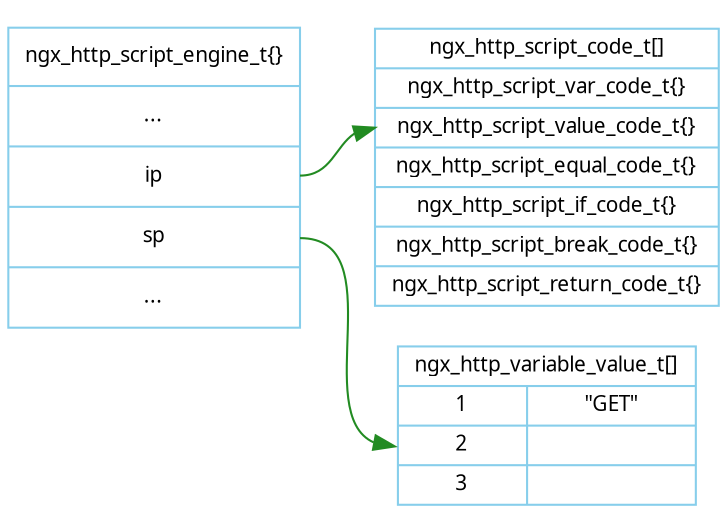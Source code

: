 digraph ngx_http_engine_evaluate1 {

   rankdir=LR;
   node [shape=record, color=skyblue, fontname="Verdana", fontsize=10];
   edge [color=forestgreen, fontname="Verdana", fontsize=10];
   
    

   
   ngx_http_script_engine_t [label="<head>ngx_http_script_engine_t\{\}|...|<ip>ip|<sp>sp|...", height=2]; 
   ngx_http_script_code_t [label="<head>ngx_http_script_code_t\[\]|<n1>ngx_http_script_var_code_t\{\}|<n2>ngx_http_script_value_code_t\{\}|<n3>ngx_http_script_equal_code_t\{\}|<n4>ngx_http_script_if_code_t\{\}|<n5>ngx_http_script_break_code_t\{\}|<n6>ngx_http_script_return_code_t\{\}"];

   ngx_http_script_engine_t:head:ne -> ngx_http_script_code_t:head:nw [weight=9, color=none];


   ngx_http_script_engine_t:ip -> ngx_http_script_code_t:n2;

   ngx_http_variable_value_t [label="<head>ngx_http_variable_value_t\[\]|{{<n1>1|<n2>2|<n3>3}|{\"GET\"||}}"];

   ngx_http_script_engine_t:sp -> ngx_http_variable_value_t:n2;

}